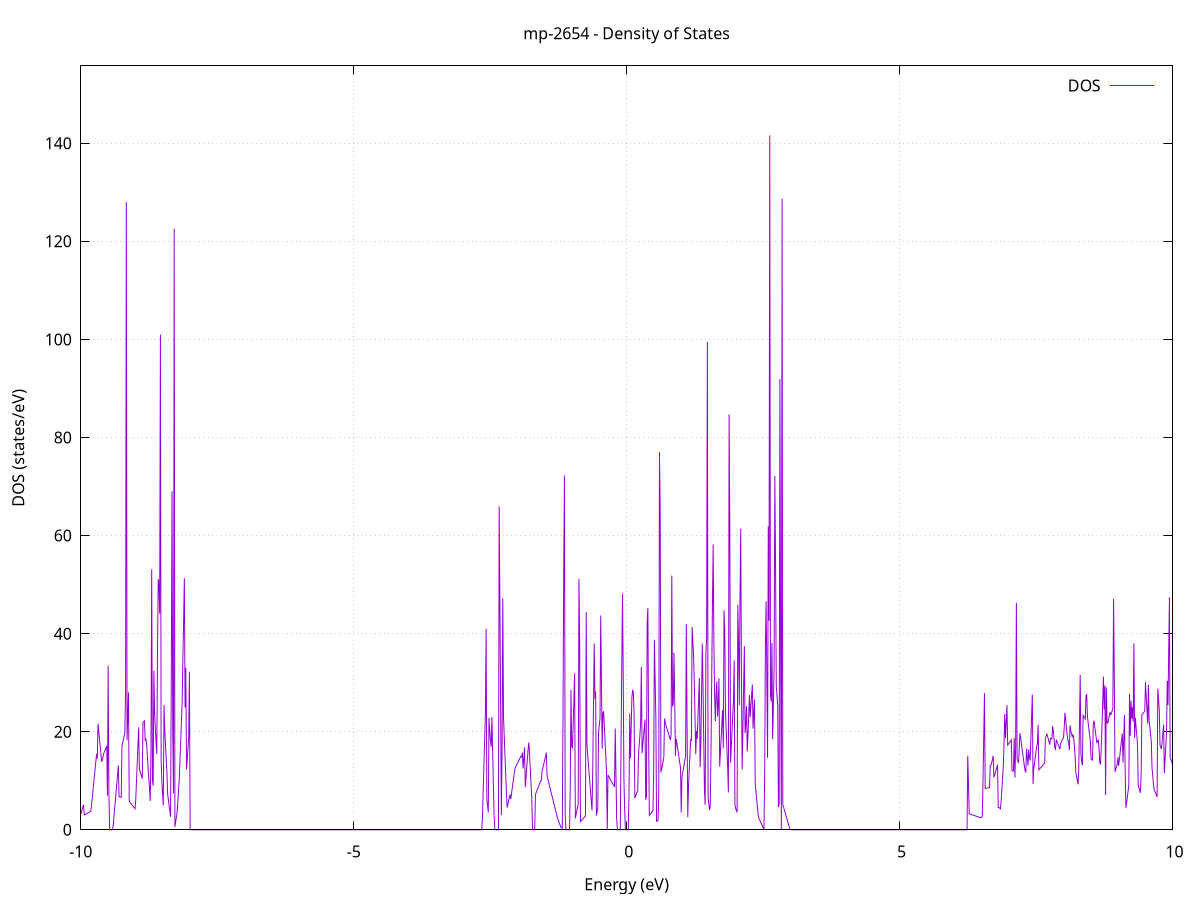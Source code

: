 set title 'mp-2654 - Density of States'
set xlabel 'Energy (eV)'
set ylabel 'DOS (states/eV)'
set grid
set xrange [-10:10]
set yrange [0:155.790]
set xzeroaxis lt -1
set terminal png size 800,600
set output 'mp-2654_dos_gnuplot.png'
plot '-' using 1:2 with lines title 'DOS'
-11.292300 0.000000
-11.279000 0.000000
-11.265700 0.000000
-11.252400 0.000000
-11.239200 0.000000
-11.225900 0.000000
-11.212600 0.000000
-11.199300 0.000000
-11.186000 0.000000
-11.172700 0.000000
-11.159400 0.000000
-11.146100 0.000000
-11.132800 0.000000
-11.119500 0.000000
-11.106300 0.000000
-11.093000 0.000000
-11.079700 0.000000
-11.066400 0.000000
-11.053100 0.000000
-11.039800 0.000000
-11.026500 0.000000
-11.013200 0.000000
-10.999900 0.000000
-10.986700 0.000000
-10.973400 0.000000
-10.960100 0.000000
-10.946800 0.000000
-10.933500 0.000000
-10.920200 0.000000
-10.906900 0.000000
-10.893600 0.000000
-10.880300 0.000000
-10.867100 0.000000
-10.853800 0.000000
-10.840500 0.000000
-10.827200 0.000000
-10.813900 0.000000
-10.800600 0.000000
-10.787300 0.000000
-10.774000 0.000000
-10.760700 0.000000
-10.747500 0.000000
-10.734200 0.000000
-10.720900 0.000000
-10.707600 0.000000
-10.694300 0.000000
-10.681000 0.000000
-10.667700 0.000000
-10.654400 0.000000
-10.641100 0.000000
-10.627800 0.000000
-10.614600 0.000000
-10.601300 0.000000
-10.588000 0.000000
-10.574700 0.000000
-10.561400 0.000000
-10.548100 0.000000
-10.534800 0.000000
-10.521500 0.000000
-10.508200 0.000000
-10.495000 0.000000
-10.481700 0.000000
-10.468400 0.000000
-10.455100 0.000000
-10.441800 0.000000
-10.428500 0.000000
-10.415200 0.000000
-10.401900 0.000000
-10.388600 0.000000
-10.375400 0.000000
-10.362100 0.000000
-10.348800 0.000000
-10.335500 0.000000
-10.322200 0.000000
-10.308900 0.000000
-10.295600 0.000000
-10.282300 0.000000
-10.269000 0.000000
-10.255800 0.000000
-10.242500 0.000000
-10.229200 0.000000
-10.215900 0.000000
-10.202600 0.000000
-10.189300 0.000000
-10.176000 0.000000
-10.162700 0.000000
-10.149400 0.000000
-10.136100 0.000000
-10.122900 0.000000
-10.109600 0.000000
-10.096300 0.000000
-10.083000 0.045900
-10.069700 0.551300
-10.056400 1.056600
-10.043100 1.561900
-10.029800 2.067300
-10.016500 2.572600
-10.003300 3.077900
-9.990000 3.583300
-9.976700 4.088600
-9.963400 4.593900
-9.950100 5.099200
-9.936800 3.021500
-9.923500 3.104300
-9.910200 3.187100
-9.896900 3.269900
-9.883700 3.352600
-9.870400 3.435400
-9.857100 3.518200
-9.843800 3.601000
-9.830500 3.683700
-9.817200 3.766500
-9.803900 4.887200
-9.790600 6.403400
-9.777300 7.919600
-9.764100 9.435700
-9.750800 10.951900
-9.737500 12.468000
-9.724200 13.984200
-9.710900 15.500400
-9.697600 14.517700
-9.684300 21.631800
-9.671000 20.102200
-9.657700 18.572500
-9.644400 17.042900
-9.631200 15.513300
-9.617900 13.983700
-9.604600 14.136100
-9.591300 15.015600
-9.578000 15.605900
-9.564700 15.970800
-9.551400 16.335800
-9.538100 16.700800
-9.524800 17.065700
-9.511600 6.962600
-9.498300 33.458400
-9.485000 7.548900
-9.471700 0.000000
-9.458400 0.000000
-9.445100 0.000000
-9.431800 0.000000
-9.418500 0.000000
-9.405200 1.025700
-9.392000 2.754400
-9.378700 4.483200
-9.365400 6.212000
-9.352100 7.940700
-9.338800 9.669500
-9.325500 11.398300
-9.312200 13.127000
-9.298900 6.719300
-9.285600 6.685300
-9.272400 6.651300
-9.259100 6.617200
-9.245800 17.087300
-9.232500 17.753700
-9.219200 18.420000
-9.205900 19.086400
-9.192600 19.752800
-9.179300 28.536100
-9.166000 127.994500
-9.152700 18.251800
-9.139500 23.143800
-9.126200 28.035700
-9.112900 5.790800
-9.099600 5.602600
-9.086300 5.414400
-9.073000 5.226200
-9.059700 5.037900
-9.046400 4.849700
-9.033100 4.661500
-9.019900 4.473300
-9.006600 4.285000
-8.993300 6.093400
-8.980000 9.793000
-8.966700 13.492600
-8.953400 17.192200
-8.940100 20.891700
-8.926800 12.416000
-8.913500 11.915100
-8.900300 11.414300
-8.887000 10.913500
-8.873700 10.412700
-8.860400 21.896100
-8.847100 22.058000
-8.833800 22.219800
-8.820500 18.268800
-8.807200 18.480800
-8.793900 17.528900
-8.780700 15.144400
-8.767400 12.759800
-8.754100 10.421000
-8.740800 8.339800
-8.727500 5.881800
-8.714200 16.313400
-8.700900 53.121700
-8.687600 10.059600
-8.674300 8.978800
-8.661000 32.468100
-8.647800 23.816800
-8.634500 20.589400
-8.621200 17.997700
-8.607900 15.405900
-8.594600 36.650200
-8.581300 51.115500
-8.568000 50.117800
-8.554700 44.081300
-8.541400 100.995700
-8.528200 14.247400
-8.514900 9.698500
-8.501600 7.333200
-8.488300 4.967900
-8.475000 25.453100
-8.461700 20.306900
-8.448400 17.288700
-8.435100 14.507800
-8.421800 11.726900
-8.408600 7.238500
-8.395300 6.083700
-8.382000 4.928900
-8.368700 3.774200
-8.355400 2.619400
-8.342100 30.807800
-8.328800 69.022800
-8.315500 20.705800
-8.302200 7.411100
-8.289000 122.589300
-8.275700 0.577900
-8.262400 1.575800
-8.249100 2.573800
-8.235800 3.571700
-8.222500 5.629800
-8.209200 8.013400
-8.195900 10.397100
-8.182600 14.282300
-8.169300 18.220200
-8.156100 22.158000
-8.142800 26.095900
-8.129500 35.297400
-8.116200 42.599900
-8.102900 51.305400
-8.089600 24.984900
-8.076300 33.048700
-8.063000 12.308400
-8.049700 14.494700
-8.036500 16.680900
-8.023200 18.867200
-8.009900 32.215500
-7.996600 0.000000
-7.983300 0.000000
-7.970000 0.000000
-7.956700 0.000000
-7.943400 0.000000
-7.930100 0.000000
-7.916900 0.000000
-7.903600 0.000000
-7.890300 0.000000
-7.877000 0.000000
-7.863700 0.000000
-7.850400 0.000000
-7.837100 0.000000
-7.823800 0.000000
-7.810500 0.000000
-7.797300 0.000000
-7.784000 0.000000
-7.770700 0.000000
-7.757400 0.000000
-7.744100 0.000000
-7.730800 0.000000
-7.717500 0.000000
-7.704200 0.000000
-7.690900 0.000000
-7.677700 0.000000
-7.664400 0.000000
-7.651100 0.000000
-7.637800 0.000000
-7.624500 0.000000
-7.611200 0.000000
-7.597900 0.000000
-7.584600 0.000000
-7.571300 0.000000
-7.558000 0.000000
-7.544800 0.000000
-7.531500 0.000000
-7.518200 0.000000
-7.504900 0.000000
-7.491600 0.000000
-7.478300 0.000000
-7.465000 0.000000
-7.451700 0.000000
-7.438400 0.000000
-7.425200 0.000000
-7.411900 0.000000
-7.398600 0.000000
-7.385300 0.000000
-7.372000 0.000000
-7.358700 0.000000
-7.345400 0.000000
-7.332100 0.000000
-7.318800 0.000000
-7.305600 0.000000
-7.292300 0.000000
-7.279000 0.000000
-7.265700 0.000000
-7.252400 0.000000
-7.239100 0.000000
-7.225800 0.000000
-7.212500 0.000000
-7.199200 0.000000
-7.186000 0.000000
-7.172700 0.000000
-7.159400 0.000000
-7.146100 0.000000
-7.132800 0.000000
-7.119500 0.000000
-7.106200 0.000000
-7.092900 0.000000
-7.079600 0.000000
-7.066300 0.000000
-7.053100 0.000000
-7.039800 0.000000
-7.026500 0.000000
-7.013200 0.000000
-6.999900 0.000000
-6.986600 0.000000
-6.973300 0.000000
-6.960000 0.000000
-6.946700 0.000000
-6.933500 0.000000
-6.920200 0.000000
-6.906900 0.000000
-6.893600 0.000000
-6.880300 0.000000
-6.867000 0.000000
-6.853700 0.000000
-6.840400 0.000000
-6.827100 0.000000
-6.813900 0.000000
-6.800600 0.000000
-6.787300 0.000000
-6.774000 0.000000
-6.760700 0.000000
-6.747400 0.000000
-6.734100 0.000000
-6.720800 0.000000
-6.707500 0.000000
-6.694300 0.000000
-6.681000 0.000000
-6.667700 0.000000
-6.654400 0.000000
-6.641100 0.000000
-6.627800 0.000000
-6.614500 0.000000
-6.601200 0.000000
-6.587900 0.000000
-6.574600 0.000000
-6.561400 0.000000
-6.548100 0.000000
-6.534800 0.000000
-6.521500 0.000000
-6.508200 0.000000
-6.494900 0.000000
-6.481600 0.000000
-6.468300 0.000000
-6.455000 0.000000
-6.441800 0.000000
-6.428500 0.000000
-6.415200 0.000000
-6.401900 0.000000
-6.388600 0.000000
-6.375300 0.000000
-6.362000 0.000000
-6.348700 0.000000
-6.335400 0.000000
-6.322200 0.000000
-6.308900 0.000000
-6.295600 0.000000
-6.282300 0.000000
-6.269000 0.000000
-6.255700 0.000000
-6.242400 0.000000
-6.229100 0.000000
-6.215800 0.000000
-6.202600 0.000000
-6.189300 0.000000
-6.176000 0.000000
-6.162700 0.000000
-6.149400 0.000000
-6.136100 0.000000
-6.122800 0.000000
-6.109500 0.000000
-6.096200 0.000000
-6.082900 0.000000
-6.069700 0.000000
-6.056400 0.000000
-6.043100 0.000000
-6.029800 0.000000
-6.016500 0.000000
-6.003200 0.000000
-5.989900 0.000000
-5.976600 0.000000
-5.963300 0.000000
-5.950100 0.000000
-5.936800 0.000000
-5.923500 0.000000
-5.910200 0.000000
-5.896900 0.000000
-5.883600 0.000000
-5.870300 0.000000
-5.857000 0.000000
-5.843700 0.000000
-5.830500 0.000000
-5.817200 0.000000
-5.803900 0.000000
-5.790600 0.000000
-5.777300 0.000000
-5.764000 0.000000
-5.750700 0.000000
-5.737400 0.000000
-5.724100 0.000000
-5.710900 0.000000
-5.697600 0.000000
-5.684300 0.000000
-5.671000 0.000000
-5.657700 0.000000
-5.644400 0.000000
-5.631100 0.000000
-5.617800 0.000000
-5.604500 0.000000
-5.591200 0.000000
-5.578000 0.000000
-5.564700 0.000000
-5.551400 0.000000
-5.538100 0.000000
-5.524800 0.000000
-5.511500 0.000000
-5.498200 0.000000
-5.484900 0.000000
-5.471600 0.000000
-5.458400 0.000000
-5.445100 0.000000
-5.431800 0.000000
-5.418500 0.000000
-5.405200 0.000000
-5.391900 0.000000
-5.378600 0.000000
-5.365300 0.000000
-5.352000 0.000000
-5.338800 0.000000
-5.325500 0.000000
-5.312200 0.000000
-5.298900 0.000000
-5.285600 0.000000
-5.272300 0.000000
-5.259000 0.000000
-5.245700 0.000000
-5.232400 0.000000
-5.219200 0.000000
-5.205900 0.000000
-5.192600 0.000000
-5.179300 0.000000
-5.166000 0.000000
-5.152700 0.000000
-5.139400 0.000000
-5.126100 0.000000
-5.112800 0.000000
-5.099500 0.000000
-5.086300 0.000000
-5.073000 0.000000
-5.059700 0.000000
-5.046400 0.000000
-5.033100 0.000000
-5.019800 0.000000
-5.006500 0.000000
-4.993200 0.000000
-4.979900 0.000000
-4.966700 0.000000
-4.953400 0.000000
-4.940100 0.000000
-4.926800 0.000000
-4.913500 0.000000
-4.900200 0.000000
-4.886900 0.000000
-4.873600 0.000000
-4.860300 0.000000
-4.847100 0.000000
-4.833800 0.000000
-4.820500 0.000000
-4.807200 0.000000
-4.793900 0.000000
-4.780600 0.000000
-4.767300 0.000000
-4.754000 0.000000
-4.740700 0.000000
-4.727500 0.000000
-4.714200 0.000000
-4.700900 0.000000
-4.687600 0.000000
-4.674300 0.000000
-4.661000 0.000000
-4.647700 0.000000
-4.634400 0.000000
-4.621100 0.000000
-4.607800 0.000000
-4.594600 0.000000
-4.581300 0.000000
-4.568000 0.000000
-4.554700 0.000000
-4.541400 0.000000
-4.528100 0.000000
-4.514800 0.000000
-4.501500 0.000000
-4.488200 0.000000
-4.475000 0.000000
-4.461700 0.000000
-4.448400 0.000000
-4.435100 0.000000
-4.421800 0.000000
-4.408500 0.000000
-4.395200 0.000000
-4.381900 0.000000
-4.368600 0.000000
-4.355400 0.000000
-4.342100 0.000000
-4.328800 0.000000
-4.315500 0.000000
-4.302200 0.000000
-4.288900 0.000000
-4.275600 0.000000
-4.262300 0.000000
-4.249000 0.000000
-4.235800 0.000000
-4.222500 0.000000
-4.209200 0.000000
-4.195900 0.000000
-4.182600 0.000000
-4.169300 0.000000
-4.156000 0.000000
-4.142700 0.000000
-4.129400 0.000000
-4.116100 0.000000
-4.102900 0.000000
-4.089600 0.000000
-4.076300 0.000000
-4.063000 0.000000
-4.049700 0.000000
-4.036400 0.000000
-4.023100 0.000000
-4.009800 0.000000
-3.996500 0.000000
-3.983300 0.000000
-3.970000 0.000000
-3.956700 0.000000
-3.943400 0.000000
-3.930100 0.000000
-3.916800 0.000000
-3.903500 0.000000
-3.890200 0.000000
-3.876900 0.000000
-3.863700 0.000000
-3.850400 0.000000
-3.837100 0.000000
-3.823800 0.000000
-3.810500 0.000000
-3.797200 0.000000
-3.783900 0.000000
-3.770600 0.000000
-3.757300 0.000000
-3.744100 0.000000
-3.730800 0.000000
-3.717500 0.000000
-3.704200 0.000000
-3.690900 0.000000
-3.677600 0.000000
-3.664300 0.000000
-3.651000 0.000000
-3.637700 0.000000
-3.624500 0.000000
-3.611200 0.000000
-3.597900 0.000000
-3.584600 0.000000
-3.571300 0.000000
-3.558000 0.000000
-3.544700 0.000000
-3.531400 0.000000
-3.518100 0.000000
-3.504800 0.000000
-3.491600 0.000000
-3.478300 0.000000
-3.465000 0.000000
-3.451700 0.000000
-3.438400 0.000000
-3.425100 0.000000
-3.411800 0.000000
-3.398500 0.000000
-3.385200 0.000000
-3.372000 0.000000
-3.358700 0.000000
-3.345400 0.000000
-3.332100 0.000000
-3.318800 0.000000
-3.305500 0.000000
-3.292200 0.000000
-3.278900 0.000000
-3.265600 0.000000
-3.252400 0.000000
-3.239100 0.000000
-3.225800 0.000000
-3.212500 0.000000
-3.199200 0.000000
-3.185900 0.000000
-3.172600 0.000000
-3.159300 0.000000
-3.146000 0.000000
-3.132800 0.000000
-3.119500 0.000000
-3.106200 0.000000
-3.092900 0.000000
-3.079600 0.000000
-3.066300 0.000000
-3.053000 0.000000
-3.039700 0.000000
-3.026400 0.000000
-3.013100 0.000000
-2.999900 0.000000
-2.986600 0.000000
-2.973300 0.000000
-2.960000 0.000000
-2.946700 0.000000
-2.933400 0.000000
-2.920100 0.000000
-2.906800 0.000000
-2.893500 0.000000
-2.880300 0.000000
-2.867000 0.000000
-2.853700 0.000000
-2.840400 0.000000
-2.827100 0.000000
-2.813800 0.000000
-2.800500 0.000000
-2.787200 0.000000
-2.773900 0.000000
-2.760700 0.000000
-2.747400 0.000000
-2.734100 0.000000
-2.720800 0.000000
-2.707500 0.000000
-2.694200 0.000000
-2.680900 0.000000
-2.667600 0.000000
-2.654300 0.000000
-2.641100 2.697600
-2.627800 7.924000
-2.614500 13.150400
-2.601200 18.376800
-2.587900 23.603200
-2.574600 41.005700
-2.561300 6.270700
-2.548000 4.903500
-2.534700 3.536300
-2.521400 22.811300
-2.508200 20.201900
-2.494900 18.157600
-2.481600 16.915400
-2.468300 23.016800
-2.455000 16.208800
-2.441700 9.400800
-2.428400 3.144500
-2.415100 0.000000
-2.401800 0.000000
-2.388600 0.000000
-2.375300 0.000000
-2.362000 0.000000
-2.348700 0.000000
-2.335400 65.955100
-2.322100 45.893000
-2.308800 25.830900
-2.295500 2.988100
-2.282200 16.395100
-2.269000 47.187600
-2.255700 22.931500
-2.242400 19.082200
-2.229100 15.232800
-2.215800 11.383500
-2.202500 7.534200
-2.189200 4.537800
-2.175900 5.198000
-2.162600 5.858100
-2.149400 6.518300
-2.136100 7.178500
-2.122800 6.259500
-2.109500 7.353300
-2.096200 8.447100
-2.082900 9.540900
-2.069600 10.634700
-2.056300 11.728500
-2.043000 12.620400
-2.029700 12.919800
-2.016500 13.219300
-2.003200 13.518700
-1.989900 13.818200
-1.976600 14.117600
-1.963300 14.417100
-1.950000 14.716500
-1.936700 15.001300
-1.923400 14.832500
-1.910100 15.738700
-1.896900 12.506500
-1.883600 14.636700
-1.870300 16.766800
-1.857000 8.694000
-1.843700 10.680200
-1.830400 12.666400
-1.817100 14.652600
-1.803800 16.638800
-1.790500 17.807100
-1.777300 14.926300
-1.764000 12.045500
-1.750700 9.164600
-1.737400 6.283800
-1.724100 0.000000
-1.710800 0.000000
-1.697500 0.000000
-1.684200 0.000000
-1.670900 7.202700
-1.657700 7.584000
-1.644400 7.965400
-1.631100 8.346700
-1.617800 8.728000
-1.604500 9.109400
-1.591200 9.490700
-1.577900 9.872000
-1.564600 10.003400
-1.551300 11.870400
-1.538000 12.491600
-1.524800 13.112900
-1.511500 13.734200
-1.498200 14.355500
-1.484900 14.976700
-1.471600 15.713200
-1.458300 11.006500
-1.445000 10.408100
-1.431700 9.809800
-1.418400 9.211400
-1.405200 8.613100
-1.391900 8.014700
-1.378600 7.416300
-1.365300 6.818000
-1.352000 6.219600
-1.338700 5.621200
-1.325400 5.022900
-1.312100 4.424500
-1.298800 3.826100
-1.285600 3.227800
-1.272300 2.629400
-1.259000 2.112100
-1.245700 1.721400
-1.232400 1.330700
-1.219100 0.940000
-1.205800 0.549400
-1.192500 0.406000
-1.179200 0.313000
-1.166000 22.939100
-1.152700 52.966100
-1.139400 72.248200
-1.126100 3.301800
-1.112800 0.000000
-1.099500 0.000000
-1.086200 0.000000
-1.072900 0.000000
-1.059600 0.000000
-1.046300 0.000000
-1.033100 9.010400
-1.019800 28.566400
-1.006500 16.990200
-0.993200 16.600500
-0.979900 21.254800
-0.966600 26.569000
-0.953300 31.883100
-0.940000 2.331000
-0.926700 3.078700
-0.913500 3.826400
-0.900200 4.574100
-0.886900 5.321800
-0.873600 51.203200
-0.860300 38.465500
-0.847000 1.651800
-0.833700 1.815200
-0.820400 1.978600
-0.807100 2.142000
-0.793900 2.305400
-0.780600 2.468700
-0.767300 2.632100
-0.754000 2.795500
-0.740700 44.387800
-0.727400 17.383500
-0.714100 15.429600
-0.700800 13.475700
-0.687500 11.521800
-0.674300 9.567900
-0.661000 7.614000
-0.647700 5.660100
-0.634400 3.954600
-0.621100 12.404500
-0.607800 25.194900
-0.594500 37.985200
-0.581200 26.703800
-0.567900 28.237400
-0.554600 2.907200
-0.541400 3.663000
-0.528100 4.807700
-0.514800 19.838100
-0.501500 21.247300
-0.488200 22.656500
-0.474900 43.691200
-0.461600 30.106400
-0.448300 16.521600
-0.435000 23.741400
-0.421800 24.178700
-0.408500 21.091000
-0.395200 18.003300
-0.381900 14.915600
-0.368600 11.827800
-0.355300 0.000000
-0.342000 11.167000
-0.328700 10.897600
-0.315400 10.628100
-0.302200 10.358700
-0.288900 10.089200
-0.275600 9.819700
-0.262300 9.550300
-0.249000 9.280800
-0.235700 9.011400
-0.222400 8.741900
-0.209100 20.660000
-0.195800 11.422100
-0.182600 2.184200
-0.169300 0.000000
-0.156000 0.000000
-0.142700 0.000000
-0.129400 0.000000
-0.116100 0.000000
-0.102800 17.184100
-0.089500 32.657400
-0.076200 48.130800
-0.062900 31.398500
-0.049700 10.153300
-0.036400 4.172900
-0.023100 0.089400
-0.009800 0.000000
0.003500 0.000000
0.016800 0.000000
0.030100 0.000000
0.043400 7.315100
0.056700 23.708900
0.069900 14.629500
0.083200 20.828400
0.096500 27.027300
0.109800 28.538000
0.123100 27.911600
0.136400 23.843900
0.149700 6.446300
0.163000 6.838900
0.176300 7.231400
0.189500 7.624000
0.202800 8.016500
0.216100 15.016500
0.229400 17.204800
0.242700 19.393000
0.256000 21.581300
0.269300 33.216200
0.282600 15.585900
0.295900 17.369100
0.309100 19.069100
0.322400 20.769000
0.335700 22.469000
0.349000 6.128000
0.362300 6.729900
0.375600 42.084100
0.388900 45.245700
0.402200 18.793600
0.415500 2.940700
0.428700 3.134700
0.442000 3.328800
0.455300 3.522800
0.468600 3.716800
0.481900 3.910900
0.495200 11.894500
0.508500 38.742300
0.521800 30.770900
0.535100 22.799400
0.548400 1.718200
0.561600 1.786600
0.574900 1.854900
0.588200 7.377600
0.601500 77.002700
0.614800 65.207700
0.628100 11.707700
0.641400 12.342500
0.654700 13.043000
0.668000 13.963000
0.681200 14.882900
0.694500 22.671300
0.707800 21.753900
0.721100 21.266200
0.734400 20.778500
0.747700 20.290800
0.761000 19.803100
0.774300 19.315400
0.787600 18.827700
0.800800 18.340000
0.814100 19.316200
0.827400 51.833300
0.840700 25.311500
0.854000 25.537300
0.867300 36.135900
0.880600 26.430200
0.893900 15.071200
0.907200 18.580100
0.920400 17.677700
0.933700 16.667900
0.947000 15.658000
0.960300 14.648200
0.973600 13.638300
0.986900 12.628500
1.000200 3.514300
1.013500 10.776600
1.026800 11.620500
1.040100 12.464500
1.053300 13.308400
1.066600 14.152400
1.079900 14.996300
1.093200 41.935100
1.106500 22.062200
1.119800 2.591600
1.133100 8.852500
1.146400 12.034300
1.159700 15.216000
1.172900 18.397800
1.186200 18.250400
1.199500 41.336900
1.212800 38.445700
1.226100 35.554400
1.239400 30.177600
1.252700 22.790000
1.266000 15.402400
1.279300 20.162600
1.292500 18.564300
1.305800 22.704600
1.319100 26.844800
1.332400 30.985100
1.345700 12.811500
1.359000 17.112500
1.372300 27.474600
1.385600 37.965300
1.398900 29.392600
1.412100 18.649900
1.425400 7.907200
1.438700 5.084100
1.452000 36.080200
1.465300 39.016400
1.478600 99.451200
1.491900 6.615900
1.505200 5.322100
1.518500 4.028300
1.531800 4.751500
1.545000 15.663500
1.558300 30.611200
1.571600 45.873900
1.584900 58.220700
1.598200 38.040800
1.611500 27.587800
1.624800 22.173400
1.638100 27.532100
1.651400 30.235600
1.664600 23.081900
1.677900 25.278700
1.691200 30.919200
1.704500 12.884300
1.717800 15.780700
1.731100 18.677200
1.744400 21.573600
1.757700 24.470100
1.771000 16.597900
1.784200 44.765500
1.797500 40.416300
1.810800 24.090600
1.824100 20.255400
1.837400 16.420200
1.850700 12.704800
1.864000 7.622600
1.877300 84.701700
1.890600 60.112000
1.903800 13.638300
1.917100 16.811700
1.930400 19.985100
1.943700 23.158500
1.957000 26.331800
1.970300 34.554900
1.983600 5.123900
1.996900 4.341700
2.010200 3.950900
2.023500 3.560200
2.036700 45.872700
2.050000 38.197000
2.063300 25.364400
2.076600 47.103500
2.089900 61.411000
2.103200 31.041600
2.116500 12.316300
2.129800 20.700700
2.143100 29.085200
2.156300 37.469600
2.169600 19.708400
2.182900 21.682700
2.196200 25.190200
2.209500 15.955800
2.222800 19.347400
2.236100 23.378900
2.249400 27.464600
2.262700 22.939700
2.275900 25.171500
2.289200 27.403300
2.302500 29.635000
2.315800 20.622700
2.329100 23.587000
2.342400 26.551300
2.355700 9.325000
2.369000 7.767000
2.382300 6.209000
2.395500 4.651000
2.408800 3.093000
2.422100 2.375300
2.435400 2.047500
2.448700 1.719700
2.462000 1.391900
2.475300 1.064100
2.488600 0.736300
2.501900 0.408500
2.515200 0.080700
2.528400 10.210400
2.541700 37.621100
2.555000 46.614700
2.568300 30.636200
2.581600 14.657700
2.594900 61.875200
2.608200 42.616500
2.621500 141.627500
2.634800 27.552900
2.648000 26.149400
2.661300 38.123200
2.674600 18.461600
2.687900 25.086800
2.701200 33.139300
2.714500 72.156600
2.727800 54.460300
2.741100 29.335200
2.754400 27.346500
2.767600 25.357800
2.780900 4.612000
2.794200 5.310800
2.807500 91.907600
2.820800 36.538000
2.834100 0.000000
2.847400 128.727400
2.860700 5.169100
2.874000 4.656000
2.887200 4.142800
2.900500 3.629700
2.913800 3.116600
2.927100 2.603500
2.940400 2.090300
2.953700 1.577200
2.967000 1.064100
2.980300 0.551000
2.993600 0.037900
3.006900 0.000000
3.020100 0.000000
3.033400 0.000000
3.046700 0.000000
3.060000 0.000000
3.073300 0.000000
3.086600 0.000000
3.099900 0.000000
3.113200 0.000000
3.126500 0.000000
3.139700 0.000000
3.153000 0.000000
3.166300 0.000000
3.179600 0.000000
3.192900 0.000000
3.206200 0.000000
3.219500 0.000000
3.232800 0.000000
3.246100 0.000000
3.259300 0.000000
3.272600 0.000000
3.285900 0.000000
3.299200 0.000000
3.312500 0.000000
3.325800 0.000000
3.339100 0.000000
3.352400 0.000000
3.365700 0.000000
3.378900 0.000000
3.392200 0.000000
3.405500 0.000000
3.418800 0.000000
3.432100 0.000000
3.445400 0.000000
3.458700 0.000000
3.472000 0.000000
3.485300 0.000000
3.498600 0.000000
3.511800 0.000000
3.525100 0.000000
3.538400 0.000000
3.551700 0.000000
3.565000 0.000000
3.578300 0.000000
3.591600 0.000000
3.604900 0.000000
3.618200 0.000000
3.631400 0.000000
3.644700 0.000000
3.658000 0.000000
3.671300 0.000000
3.684600 0.000000
3.697900 0.000000
3.711200 0.000000
3.724500 0.000000
3.737800 0.000000
3.751000 0.000000
3.764300 0.000000
3.777600 0.000000
3.790900 0.000000
3.804200 0.000000
3.817500 0.000000
3.830800 0.000000
3.844100 0.000000
3.857400 0.000000
3.870600 0.000000
3.883900 0.000000
3.897200 0.000000
3.910500 0.000000
3.923800 0.000000
3.937100 0.000000
3.950400 0.000000
3.963700 0.000000
3.977000 0.000000
3.990300 0.000000
4.003500 0.000000
4.016800 0.000000
4.030100 0.000000
4.043400 0.000000
4.056700 0.000000
4.070000 0.000000
4.083300 0.000000
4.096600 0.000000
4.109900 0.000000
4.123100 0.000000
4.136400 0.000000
4.149700 0.000000
4.163000 0.000000
4.176300 0.000000
4.189600 0.000000
4.202900 0.000000
4.216200 0.000000
4.229500 0.000000
4.242700 0.000000
4.256000 0.000000
4.269300 0.000000
4.282600 0.000000
4.295900 0.000000
4.309200 0.000000
4.322500 0.000000
4.335800 0.000000
4.349100 0.000000
4.362300 0.000000
4.375600 0.000000
4.388900 0.000000
4.402200 0.000000
4.415500 0.000000
4.428800 0.000000
4.442100 0.000000
4.455400 0.000000
4.468700 0.000000
4.481900 0.000000
4.495200 0.000000
4.508500 0.000000
4.521800 0.000000
4.535100 0.000000
4.548400 0.000000
4.561700 0.000000
4.575000 0.000000
4.588300 0.000000
4.601600 0.000000
4.614800 0.000000
4.628100 0.000000
4.641400 0.000000
4.654700 0.000000
4.668000 0.000000
4.681300 0.000000
4.694600 0.000000
4.707900 0.000000
4.721200 0.000000
4.734400 0.000000
4.747700 0.000000
4.761000 0.000000
4.774300 0.000000
4.787600 0.000000
4.800900 0.000000
4.814200 0.000000
4.827500 0.000000
4.840800 0.000000
4.854000 0.000000
4.867300 0.000000
4.880600 0.000000
4.893900 0.000000
4.907200 0.000000
4.920500 0.000000
4.933800 0.000000
4.947100 0.000000
4.960400 0.000000
4.973600 0.000000
4.986900 0.000000
5.000200 0.000000
5.013500 0.000000
5.026800 0.000000
5.040100 0.000000
5.053400 0.000000
5.066700 0.000000
5.080000 0.000000
5.093300 0.000000
5.106500 0.000000
5.119800 0.000000
5.133100 0.000000
5.146400 0.000000
5.159700 0.000000
5.173000 0.000000
5.186300 0.000000
5.199600 0.000000
5.212900 0.000000
5.226100 0.000000
5.239400 0.000000
5.252700 0.000000
5.266000 0.000000
5.279300 0.000000
5.292600 0.000000
5.305900 0.000000
5.319200 0.000000
5.332500 0.000000
5.345700 0.000000
5.359000 0.000000
5.372300 0.000000
5.385600 0.000000
5.398900 0.000000
5.412200 0.000000
5.425500 0.000000
5.438800 0.000000
5.452100 0.000000
5.465300 0.000000
5.478600 0.000000
5.491900 0.000000
5.505200 0.000000
5.518500 0.000000
5.531800 0.000000
5.545100 0.000000
5.558400 0.000000
5.571700 0.000000
5.585000 0.000000
5.598200 0.000000
5.611500 0.000000
5.624800 0.000000
5.638100 0.000000
5.651400 0.000000
5.664700 0.000000
5.678000 0.000000
5.691300 0.000000
5.704600 0.000000
5.717800 0.000000
5.731100 0.000000
5.744400 0.000000
5.757700 0.000000
5.771000 0.000000
5.784300 0.000000
5.797600 0.000000
5.810900 0.000000
5.824200 0.000000
5.837400 0.000000
5.850700 0.000000
5.864000 0.000000
5.877300 0.000000
5.890600 0.000000
5.903900 0.000000
5.917200 0.000000
5.930500 0.000000
5.943800 0.000000
5.957000 0.000000
5.970300 0.000000
5.983600 0.000000
5.996900 0.000000
6.010200 0.000000
6.023500 0.000000
6.036800 0.000000
6.050100 0.000000
6.063400 0.000000
6.076700 0.000000
6.089900 0.000000
6.103200 0.000000
6.116500 0.000000
6.129800 0.000000
6.143100 0.000000
6.156400 0.000000
6.169700 0.000000
6.183000 0.000000
6.196300 0.000000
6.209500 0.000000
6.222800 0.000000
6.236100 0.000000
6.249400 15.084800
6.262700 9.095700
6.276000 3.260900
6.289300 3.209800
6.302600 3.158800
6.315900 3.107700
6.329100 3.056600
6.342400 3.005600
6.355700 2.954500
6.369000 2.903400
6.382300 2.852400
6.395600 2.801300
6.408900 2.750200
6.422200 2.699200
6.435500 2.648100
6.448700 2.597000
6.462000 2.546000
6.475300 2.494900
6.488600 2.443800
6.501900 2.526300
6.515200 2.675600
6.528500 9.820700
6.541800 18.845400
6.555100 27.870200
6.568400 8.433200
6.581600 8.462100
6.594900 8.491000
6.608200 8.519900
6.621500 8.548800
6.634800 8.577800
6.648100 8.606700
6.661400 13.135000
6.674700 13.166800
6.688000 13.714600
6.701200 14.382200
6.714500 15.049800
6.727800 10.653100
6.741100 11.171400
6.754400 11.689700
6.767700 12.208000
6.781000 12.726300
6.794300 13.244600
6.807600 4.530900
6.820800 4.533700
6.834100 4.413800
6.847400 4.262200
6.860700 5.892800
6.874000 8.232300
6.887300 10.571800
6.900600 13.191600
6.913900 17.606900
6.927200 23.607900
6.940400 18.646100
6.953700 22.036800
6.967000 25.427400
6.980300 17.257000
6.993600 17.472700
7.006900 17.688400
7.020200 17.904100
7.033500 18.119800
7.046800 18.335500
7.060100 11.996400
7.073300 11.985400
7.086600 11.974400
7.099900 18.696400
7.113200 10.669000
7.126500 16.875900
7.139800 46.324900
7.153100 14.462300
7.166400 14.045100
7.179700 13.627800
7.192900 16.800600
7.206200 19.701500
7.219500 18.587600
7.232800 17.473700
7.246100 16.359700
7.259400 15.245800
7.272700 14.131900
7.286000 13.018000
7.299300 12.029400
7.312500 11.814900
7.325800 16.530700
7.339100 14.812200
7.352400 13.093700
7.365700 16.417400
7.379000 14.728700
7.392300 14.110600
7.405600 18.594700
7.418900 23.078800
7.432100 27.562800
7.445400 9.326600
7.458700 12.493900
7.472000 13.617800
7.485300 14.741700
7.498600 15.865600
7.511900 16.826900
7.525200 17.702700
7.538500 21.419000
7.551800 12.222100
7.565000 12.396900
7.578300 12.571700
7.591600 12.746500
7.604900 12.921300
7.618200 13.096100
7.631500 13.271000
7.644800 13.445800
7.658100 13.620600
7.671400 18.705300
7.684600 19.073500
7.697900 19.628600
7.711200 19.056800
7.724500 18.485100
7.737800 17.913400
7.751100 17.341600
7.764400 18.655600
7.777700 18.588700
7.791000 18.521800
7.804200 21.151700
7.817500 20.058000
7.830800 18.443900
7.844100 16.663600
7.857400 16.433100
7.870700 18.384300
7.884000 17.992400
7.897300 17.600600
7.910600 17.208800
7.923800 16.817000
7.937100 16.425100
7.950400 17.620000
7.963700 17.917800
7.977000 18.215700
7.990300 18.513600
8.003600 18.811500
8.016900 20.958500
8.030200 23.871500
8.043500 22.359800
8.056700 20.848200
8.070000 19.336600
8.083300 18.182000
8.096600 18.033800
8.109900 16.265700
8.123200 21.311100
8.136500 20.115100
8.149800 19.562500
8.163100 19.009900
8.176300 19.368700
8.189600 18.881700
8.202900 16.990800
8.216200 15.099900
8.229500 11.635300
8.242800 10.848900
8.256100 10.062500
8.269400 9.276100
8.282700 12.187400
8.295900 21.879900
8.309200 31.572400
8.322500 15.458800
8.335800 13.745800
8.349100 13.148900
8.362400 23.337400
8.375700 23.082800
8.389000 22.828100
8.402300 22.573500
8.415500 27.411800
8.428800 27.565700
8.442100 23.058800
8.455400 21.804600
8.468700 20.550300
8.482000 19.296100
8.495300 18.041800
8.508600 14.408200
8.521900 14.301100
8.535100 14.194000
8.548400 21.637600
8.561700 22.265700
8.575000 21.138900
8.588300 19.978000
8.601600 18.817000
8.614900 17.656100
8.628200 18.170500
8.641500 18.306600
8.654800 16.475900
8.668000 13.690500
8.681300 13.454000
8.694600 16.661100
8.707900 21.001400
8.721200 26.128400
8.734500 31.255500
8.747800 24.522200
8.761100 29.426100
8.774400 7.086600
8.787600 29.080000
8.800900 21.833500
8.814200 21.735800
8.827500 22.382200
8.840800 23.177700
8.854100 23.973300
8.867400 23.483500
8.880700 23.757100
8.894000 24.262800
8.907200 24.768500
8.920500 47.086700
8.933800 31.017100
8.947100 11.808400
8.960400 12.318300
8.973700 12.828100
8.987000 13.338000
9.000300 14.778900
9.013600 13.028700
9.026800 14.348500
9.040100 15.668400
9.053400 16.988200
9.066700 18.308100
9.080000 19.627900
9.093300 13.711700
9.106600 18.533400
9.119900 23.387100
9.133200 11.932200
9.146500 4.472200
9.159700 5.598300
9.173000 6.724300
9.186300 7.850300
9.199600 8.976400
9.212900 27.760100
9.226200 19.153800
9.239500 26.312100
9.252800 22.637200
9.266100 24.978600
9.279300 22.024600
9.292600 38.015400
9.305900 18.707500
9.319200 22.867000
9.332500 21.033100
9.345800 19.199200
9.359100 17.365300
9.372400 9.119700
9.385700 8.591700
9.398900 8.063600
9.412200 7.535600
9.425500 11.206500
9.438800 23.488600
9.452100 23.660800
9.465400 23.832900
9.478700 24.005000
9.492000 24.177200
9.505300 30.116000
9.518500 27.287500
9.531800 24.459000
9.545100 21.630400
9.558400 29.591700
9.571700 22.379600
9.585000 20.913000
9.598300 19.446300
9.611600 17.979700
9.624900 12.650400
9.638200 10.990200
9.651400 9.278200
9.664700 8.213900
9.678000 7.832300
9.691300 7.450700
9.704600 7.069200
9.717900 6.687600
9.731200 28.802800
9.744500 26.674100
9.757800 24.545400
9.771000 17.255400
9.784300 16.826800
9.797600 16.483300
9.810900 18.143700
9.824200 19.804000
9.837500 21.464400
9.850800 11.555700
9.864100 14.267600
9.877400 16.979500
9.890600 19.691400
9.903900 30.376600
9.917200 25.389600
9.930500 36.407400
9.943800 47.425300
9.957100 14.816600
9.970400 14.370600
9.983700 13.924700
9.997000 13.478700
10.010200 13.032700
10.023500 29.870900
10.036800 24.774600
10.050100 19.678400
10.063400 15.867300
10.076700 12.231800
10.090000 26.489800
10.103300 20.271600
10.116600 12.728100
10.129900 10.145300
10.143100 10.377400
10.156400 16.104900
10.169700 23.579100
10.183000 18.271900
10.196300 17.472400
10.209600 16.672900
10.222900 15.873500
10.236200 15.074000
10.249500 14.274600
10.262700 13.475100
10.276000 44.006800
10.289300 25.016200
10.302600 23.478400
10.315900 18.043700
10.329200 17.963200
10.342500 17.882800
10.355800 17.802300
10.369100 22.083500
10.382300 28.869900
10.395600 35.656400
10.408900 39.603000
10.422200 23.075300
10.435500 16.573500
10.448800 17.519400
10.462100 18.986700
10.475400 20.454000
10.488700 21.921300
10.501900 23.388600
10.515200 20.524600
10.528500 20.570900
10.541800 17.985300
10.555100 19.217300
10.568400 21.550900
10.581700 28.619800
10.595000 46.421700
10.608300 16.698100
10.621600 18.451600
10.634800 20.205100
10.648100 21.958600
10.661400 31.145600
10.674700 23.819500
10.688000 16.493500
10.701300 13.311100
10.714600 14.162000
10.727900 15.107500
10.741200 16.399900
10.754400 26.355400
10.767700 44.461800
10.781000 11.515600
10.794300 12.909800
10.807600 14.304000
10.820900 15.698200
10.834200 17.092400
10.847500 18.486600
10.860800 19.880700
10.874000 20.748600
10.887300 19.018700
10.900600 19.398300
10.913900 25.521400
10.927200 26.093400
10.940500 17.989700
10.953800 18.283500
10.967100 18.577400
10.980400 18.871300
10.993600 12.913300
11.006900 13.458300
11.020200 14.003400
11.033500 21.761300
11.046800 21.897000
11.060100 21.870100
11.073400 21.576200
11.086700 21.282300
11.100000 20.988500
11.113300 20.694600
11.126500 20.400700
11.139800 13.153000
11.153100 12.857000
11.166400 12.635900
11.179700 12.492800
11.193000 23.348600
11.206300 19.618000
11.219600 15.887500
11.232900 12.798300
11.246100 35.749100
11.259400 7.242000
11.272700 20.998800
11.286000 22.007700
11.299300 23.016600
11.312600 33.420200
11.325900 34.729700
11.339200 46.942400
11.352500 25.439000
11.365700 32.284300
11.379000 9.662800
11.392300 8.937000
11.405600 8.353300
11.418900 146.475300
11.432200 11.345000
11.445500 11.802900
11.458800 12.260800
11.472100 12.718700
11.485300 13.176600
11.498600 13.634500
11.511900 14.092400
11.525200 14.275900
11.538500 13.797700
11.551800 13.319400
11.565100 12.841200
11.578400 7.890900
11.591700 26.086700
11.605000 33.671300
11.618200 39.829500
11.631500 33.026300
11.644800 32.347500
11.658100 28.915300
11.671400 14.015400
11.684700 13.137900
11.698000 12.260400
11.711300 11.382900
11.724600 10.505400
11.737800 9.627800
11.751100 8.750300
11.764400 21.843300
11.777700 21.177700
11.791000 20.512200
11.804300 19.846700
11.817600 33.232000
11.830900 31.274900
11.844200 29.429100
11.857400 33.751300
11.870700 41.567700
11.884000 11.981100
11.897300 11.255400
11.910600 10.529700
11.923900 9.804100
11.937200 28.354600
11.950500 26.348500
11.963800 16.715300
11.977000 15.434900
11.990300 14.154500
12.003600 12.874000
12.016900 11.593600
12.030200 10.313100
12.043500 9.032700
12.056800 7.752200
12.070100 1.218200
12.083400 1.027700
12.096700 0.837200
12.109900 0.646700
12.123200 15.218100
12.136500 30.212000
12.149800 58.108300
12.163100 19.365300
12.176400 4.139900
12.189700 3.603800
12.203000 3.067700
12.216300 2.531700
12.229500 1.995600
12.242800 48.359200
12.256100 75.165700
12.269400 14.428900
12.282700 0.000000
12.296000 0.000000
12.309300 0.000000
12.322600 0.000000
12.335900 52.004800
12.349100 58.896000
12.362400 1.860000
12.375700 0.406700
12.389000 1.100000
12.402300 1.793300
12.415600 2.486600
12.428900 4.022900
12.442200 20.086500
12.455500 28.667800
12.468700 37.249100
12.482000 45.830500
12.495300 25.486500
12.508600 17.684800
12.521900 15.383200
12.535200 16.579200
12.548500 14.692600
12.561800 15.587900
12.575100 16.483200
12.588300 17.378500
12.601600 26.599600
12.614900 16.946700
12.628200 7.293900
12.641500 5.994500
12.654800 7.964900
12.668100 10.049600
12.681400 12.134200
12.694700 14.218800
12.708000 16.200000
12.721200 18.170400
12.734500 15.806500
12.747800 18.384100
12.761100 20.961700
12.774400 22.989300
12.787700 13.479900
12.801000 13.087500
12.814300 12.695000
12.827600 12.302500
12.840800 11.910100
12.854100 11.807900
12.867400 16.862000
12.880700 17.487700
12.894000 18.113400
12.907300 13.231900
12.920600 14.474600
12.933900 15.717400
12.947200 16.960100
12.960400 26.809300
12.973700 5.247800
12.987000 102.200100
13.000300 0.000000
13.013600 0.000000
13.026900 0.000000
13.040200 0.000000
13.053500 6.480500
13.066800 8.845000
13.080000 15.455100
13.093300 22.065100
13.106600 15.105000
13.119900 16.256500
13.133200 17.466600
13.146500 18.738300
13.159800 20.009900
13.173100 33.681900
13.186400 24.444800
13.199700 15.207600
13.212900 26.776200
13.226200 21.761600
13.239500 16.746900
13.252800 37.041200
13.266100 36.746600
13.279400 25.523100
13.292700 14.299700
13.306000 3.076200
13.319300 2.969500
13.332500 3.337900
13.345800 3.706300
13.359100 4.074700
13.372400 4.443100
13.385700 5.064100
13.399000 5.738200
13.412300 10.604500
13.425600 26.752700
13.438900 24.925700
13.452100 23.098700
13.465400 38.131400
13.478700 45.166300
13.492000 43.001300
13.505300 37.677200
13.518600 3.309000
13.531900 3.614700
13.545200 3.920300
13.558500 12.870400
13.571700 11.434900
13.585000 10.048400
13.598300 8.661900
13.611600 7.275400
13.624900 10.932300
13.638200 10.314200
13.651500 9.696100
13.664800 9.078000
13.678100 8.459900
13.691400 7.841900
13.704600 7.223800
13.717900 6.605700
13.731200 5.987600
13.744500 10.036500
13.757800 15.577900
13.771100 21.119300
13.784400 6.484300
13.797700 6.056700
13.811000 5.769500
13.824200 5.482300
13.837500 5.195200
13.850800 4.908000
13.864100 4.620800
13.877400 4.333700
13.890700 4.046500
13.904000 3.759300
13.917300 3.472200
13.930600 3.185000
13.943800 2.897800
13.957100 2.610600
13.970400 2.323500
13.983700 2.036300
13.997000 1.749100
14.010300 1.462000
14.023600 1.174800
14.036900 0.887600
14.050200 0.600400
14.063400 0.313300
14.076700 0.026100
14.090000 0.000000
14.103300 0.000000
14.116600 0.000000
14.129900 0.000000
14.143200 0.000000
14.156500 0.000000
14.169800 0.000000
14.183100 0.000000
14.196300 0.000000
14.209600 0.000000
14.222900 0.000000
14.236200 0.000000
14.249500 0.000000
14.262800 0.000000
14.276100 0.000000
14.289400 0.000000
14.302700 0.000000
14.315900 0.000000
14.329200 0.000000
14.342500 0.000000
14.355800 0.000000
14.369100 0.000000
14.382400 0.000000
14.395700 0.000000
14.409000 0.000000
14.422300 0.000000
14.435500 0.000000
14.448800 0.000000
14.462100 0.000000
14.475400 0.000000
14.488700 0.000000
14.502000 0.000000
14.515300 0.000000
14.528600 0.000000
14.541900 0.000000
14.555100 0.000000
14.568400 0.000000
14.581700 0.000000
14.595000 0.000000
14.608300 0.000000
14.621600 0.000000
14.634900 0.000000
14.648200 0.000000
14.661500 0.000000
14.674800 0.000000
14.688000 0.000000
14.701300 0.000000
14.714600 0.000000
14.727900 0.000000
14.741200 0.000000
14.754500 0.000000
14.767800 0.000000
14.781100 0.000000
14.794400 0.000000
14.807600 0.000000
14.820900 0.000000
14.834200 0.000000
14.847500 0.000000
14.860800 0.000000
14.874100 0.000000
14.887400 0.000000
14.900700 0.000000
14.914000 0.000000
14.927200 0.000000
14.940500 0.000000
14.953800 0.000000
14.967100 0.000000
14.980400 0.000000
14.993700 0.000000
15.007000 0.000000
15.020300 0.000000
15.033600 0.000000
15.046800 0.000000
15.060100 0.000000
15.073400 0.000000
15.086700 0.000000
15.100000 0.000000
15.113300 0.000000
15.126600 0.000000
15.139900 0.000000
15.153200 0.000000
15.166500 0.000000
15.179700 0.000000
15.193000 0.000000
15.206300 0.000000
15.219600 0.000000
15.232900 0.000000
15.246200 0.000000
15.259500 0.000000
15.272800 0.000000
15.286100 0.000000
e
